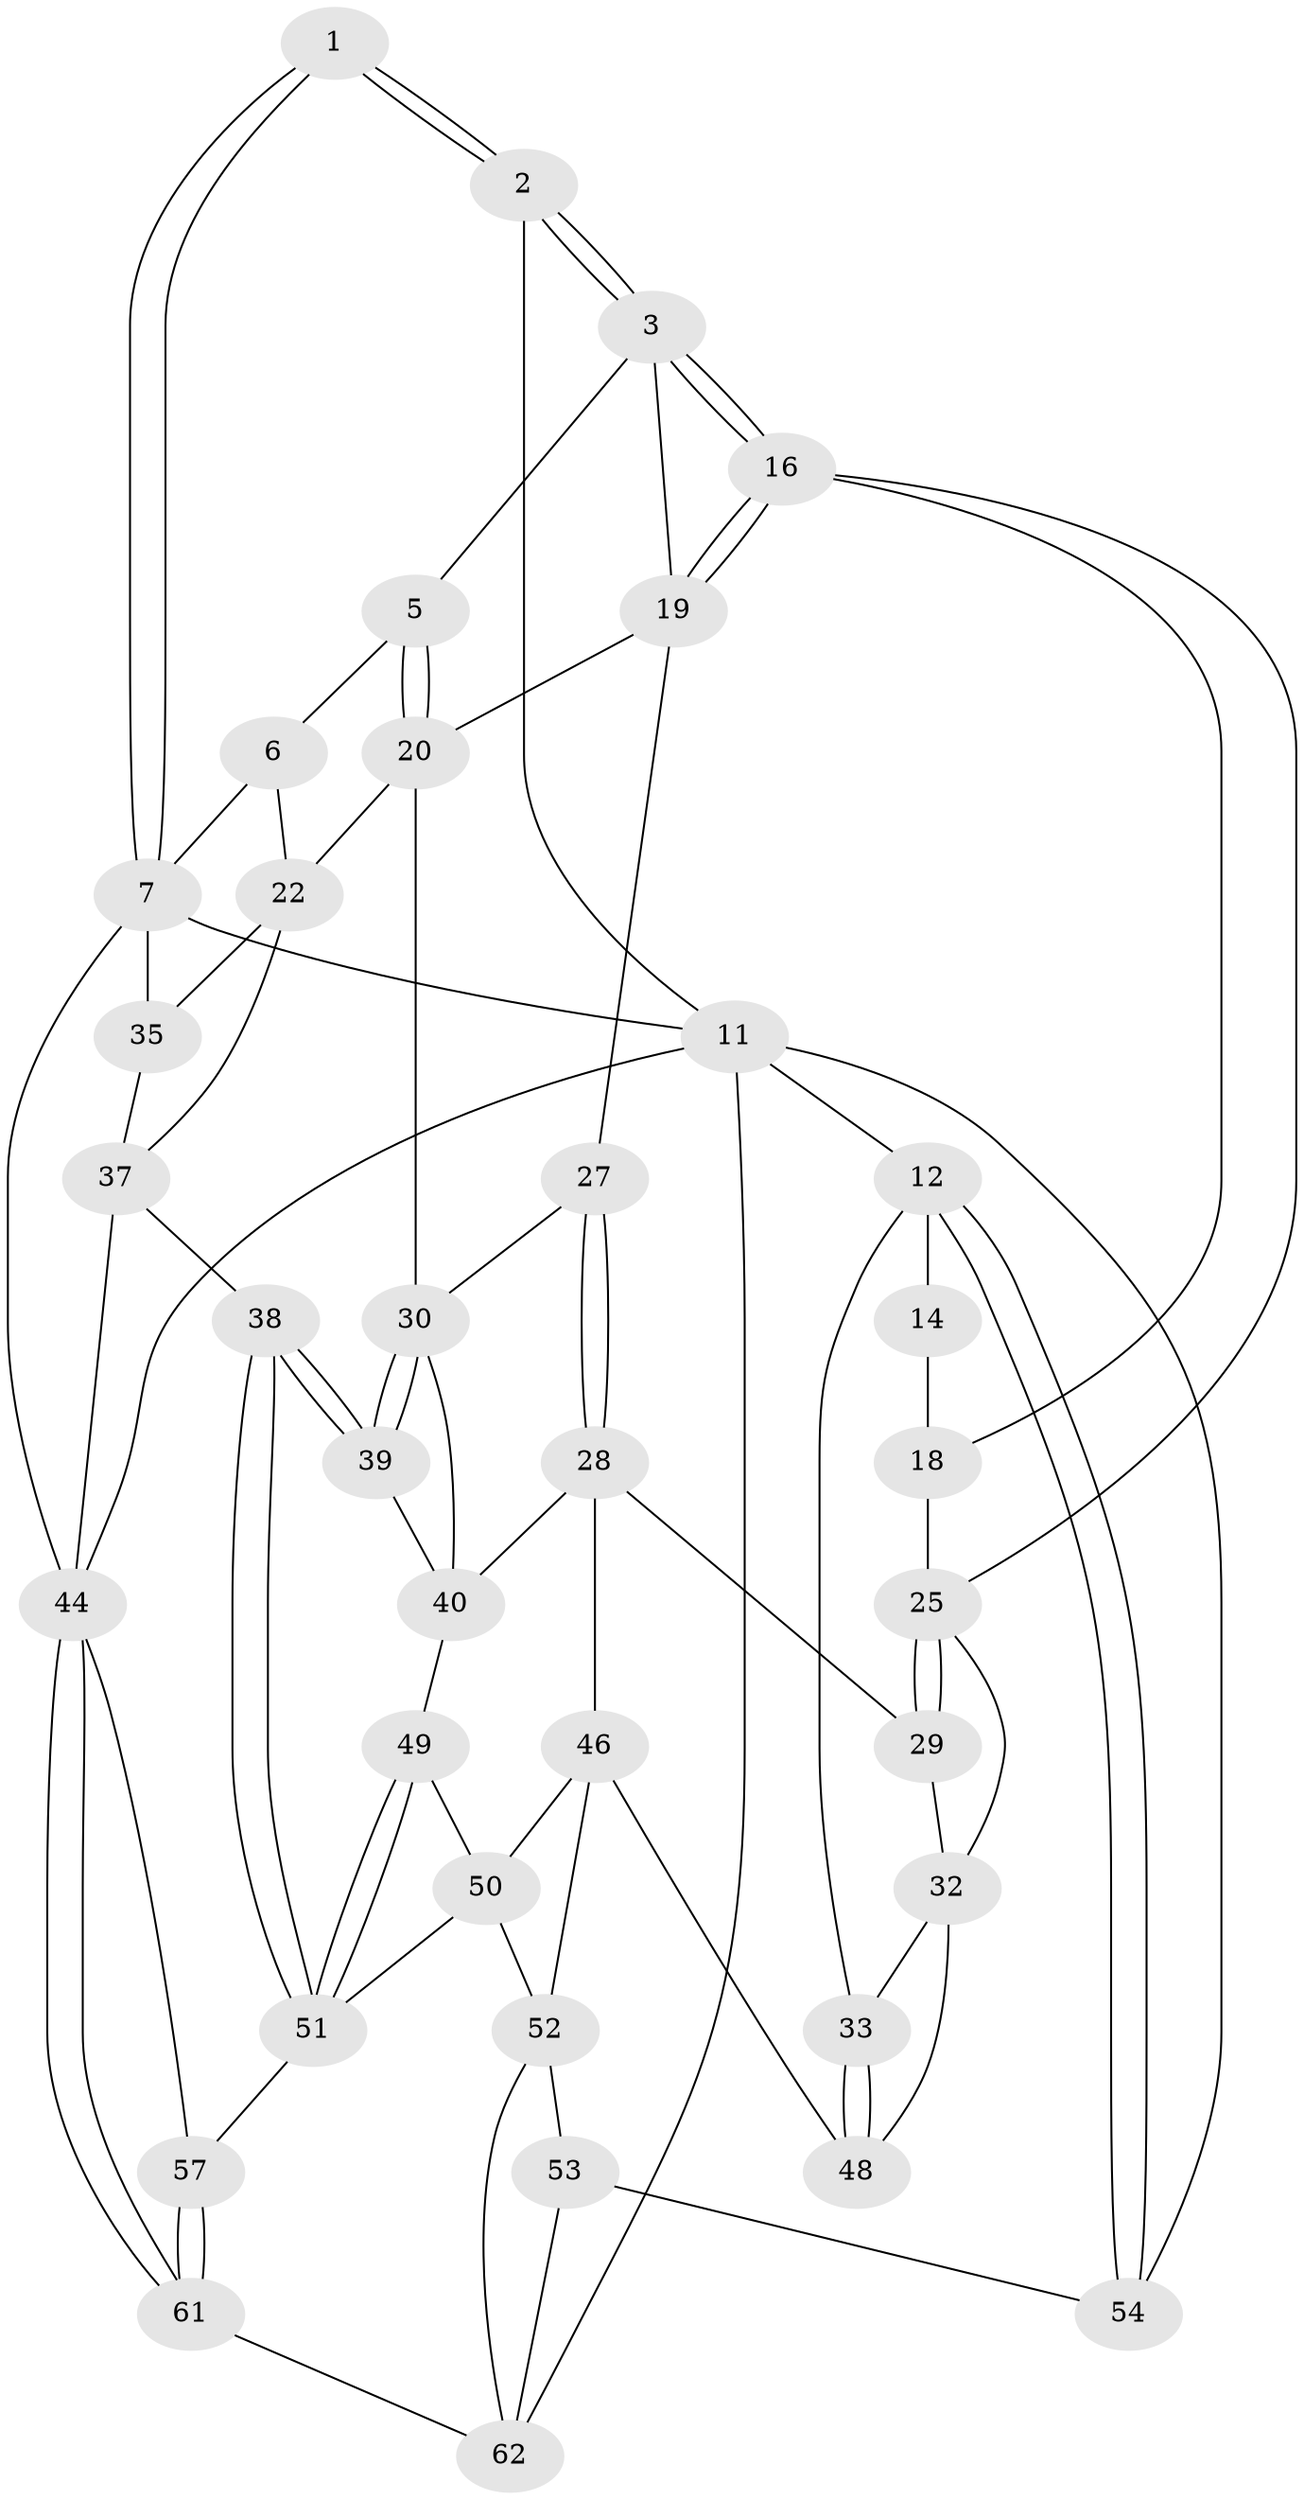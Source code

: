 // Generated by graph-tools (version 1.1) at 2025/24/03/03/25 07:24:35]
// undirected, 38 vertices, 84 edges
graph export_dot {
graph [start="1"]
  node [color=gray90,style=filled];
  1 [pos="+0.7790465841972848+0"];
  2 [pos="+0.2048334476800343+0",super="+10"];
  3 [pos="+0.2630386780559986+0",super="+4"];
  5 [pos="+0.6312993864380302+0.1050866951244933"];
  6 [pos="+0.717844015499083+0.01635201518410705",super="+9"];
  7 [pos="+1+0",super="+8"];
  11 [pos="+0+0",super="+56"];
  12 [pos="+0+0.4228091706847956",super="+13"];
  14 [pos="+0.09297412517934653+0.2916681574240363",super="+15"];
  16 [pos="+0.32302794621051856+0.13722957989956175",super="+17"];
  18 [pos="+0.14735635505113734+0.27041552404623737",super="+24"];
  19 [pos="+0.43621723690564695+0.22122914761740425",super="+21"];
  20 [pos="+0.6453170357539262+0.2448149355258832",super="+23"];
  22 [pos="+0.81987889629697+0.3227689372875033",super="+36"];
  25 [pos="+0.2767368809255974+0.36778630587425215",super="+26"];
  27 [pos="+0.4627127313105643+0.39122440200672887"];
  28 [pos="+0.4325171789358089+0.42466431266404175",super="+41"];
  29 [pos="+0.39327164413169724+0.43759011749617915"];
  30 [pos="+0.7025886201047562+0.36765776476585954",super="+31"];
  32 [pos="+0.19048059725831834+0.4108027382778235",super="+34"];
  33 [pos="+0+0.425674291177797"];
  35 [pos="+1+0.3141014837269867"];
  37 [pos="+0.9829192333077447+0.5622012529691826",super="+43"];
  38 [pos="+0.7999567146790417+0.5818257661970716"];
  39 [pos="+0.7036241931321656+0.4700626050939554"];
  40 [pos="+0.579116766027346+0.5413450964475311",super="+42"];
  44 [pos="+1+1",super="+45"];
  46 [pos="+0.48640929724720816+0.6877698352908671",super="+47"];
  48 [pos="+0.28490488782125567+0.6280107824557879"];
  49 [pos="+0.6422749227472814+0.6694269786319502"];
  50 [pos="+0.49675771308921796+0.6913027746198074",super="+59"];
  51 [pos="+0.7186192904582837+0.7152012308626048",super="+58"];
  52 [pos="+0.29583671984040344+0.7440165936488625",super="+60"];
  53 [pos="+0.24752928315749712+0.7614117798962451",super="+63"];
  54 [pos="+0+0.5044099552695995",super="+55"];
  57 [pos="+0.7679421317761852+0.8018767598103614"];
  61 [pos="+0.8472430315651066+1"];
  62 [pos="+0.4722671148371873+1",super="+64"];
  1 -- 2;
  1 -- 2;
  1 -- 7;
  1 -- 7;
  2 -- 3;
  2 -- 3;
  2 -- 11;
  3 -- 16;
  3 -- 16;
  3 -- 19;
  3 -- 5;
  5 -- 6;
  5 -- 20;
  5 -- 20;
  6 -- 22;
  6 -- 7;
  7 -- 11;
  7 -- 44;
  7 -- 35;
  11 -- 12;
  11 -- 44;
  11 -- 62;
  11 -- 54;
  12 -- 54;
  12 -- 54;
  12 -- 33;
  12 -- 14;
  14 -- 18 [weight=2];
  16 -- 19;
  16 -- 19;
  16 -- 25;
  16 -- 18;
  18 -- 25;
  19 -- 27;
  19 -- 20;
  20 -- 22;
  20 -- 30;
  22 -- 35;
  22 -- 37;
  25 -- 29;
  25 -- 29;
  25 -- 32;
  27 -- 28;
  27 -- 28;
  27 -- 30;
  28 -- 29;
  28 -- 40;
  28 -- 46;
  29 -- 32;
  30 -- 39;
  30 -- 39;
  30 -- 40;
  32 -- 33;
  32 -- 48;
  33 -- 48;
  33 -- 48;
  35 -- 37;
  37 -- 38;
  37 -- 44;
  38 -- 39;
  38 -- 39;
  38 -- 51;
  38 -- 51;
  39 -- 40;
  40 -- 49;
  44 -- 61;
  44 -- 61;
  44 -- 57;
  46 -- 50;
  46 -- 48;
  46 -- 52;
  49 -- 50;
  49 -- 51;
  49 -- 51;
  50 -- 51;
  50 -- 52;
  51 -- 57;
  52 -- 53;
  52 -- 62;
  53 -- 54 [weight=2];
  53 -- 62;
  57 -- 61;
  57 -- 61;
  61 -- 62;
}
